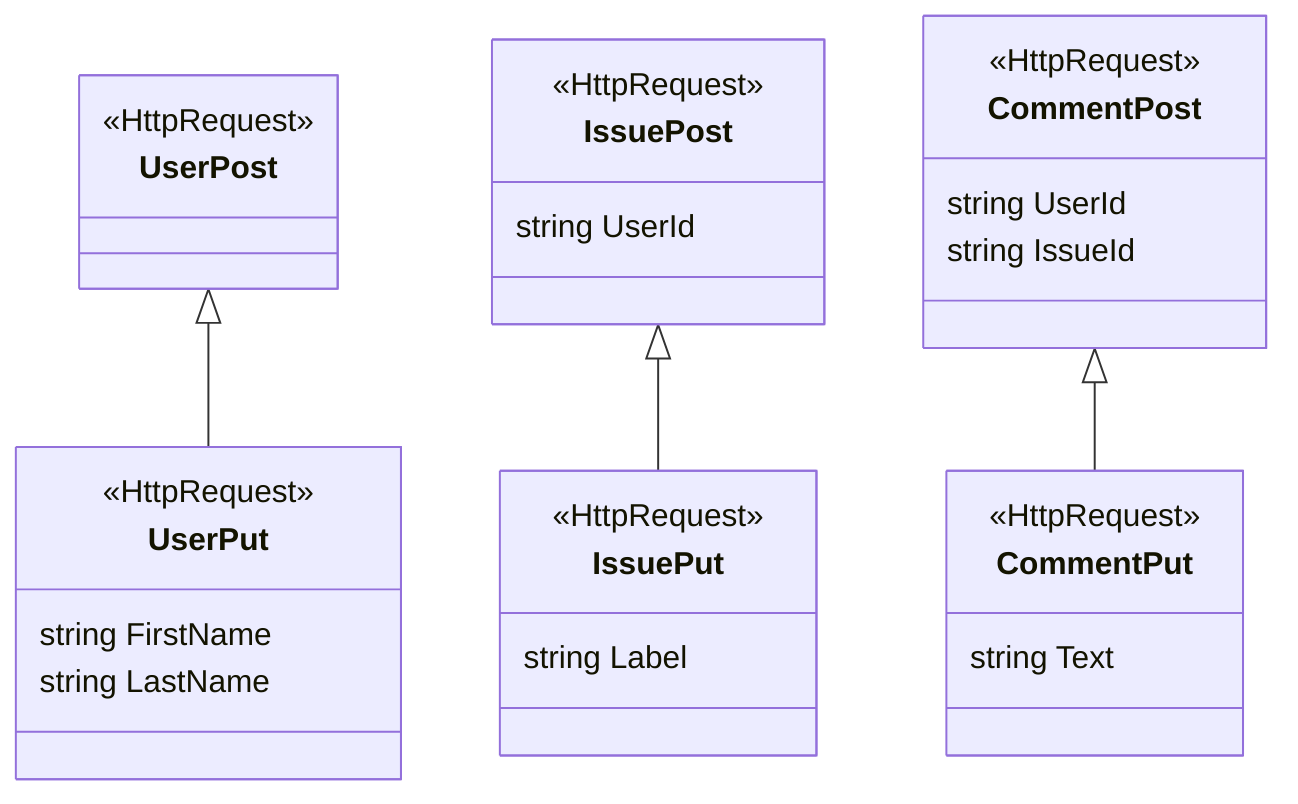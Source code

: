 classDiagram

    class UserPost {
        <<HttpRequest>>
    }
    class UserPut {
        <<HttpRequest>>
        string FirstName
        string LastName
    }

    UserPost <|-- UserPut

    class IssuePost {
        <<HttpRequest>>
        string UserId
    }
    class IssuePut {
        <<HttpRequest>>
        string Label
    }

    IssuePost <|-- IssuePut

    class CommentPost {
        <<HttpRequest>>
        string UserId
        string IssueId
    }
    class CommentPut {
        <<HttpRequest>>
        string Text
    }

    CommentPost <|-- CommentPut